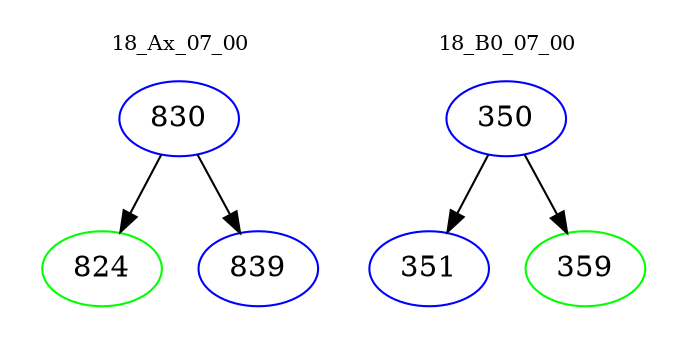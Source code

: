 digraph{
subgraph cluster_0 {
color = white
label = "18_Ax_07_00";
fontsize=10;
T0_830 [label="830", color="blue"]
T0_830 -> T0_824 [color="black"]
T0_824 [label="824", color="green"]
T0_830 -> T0_839 [color="black"]
T0_839 [label="839", color="blue"]
}
subgraph cluster_1 {
color = white
label = "18_B0_07_00";
fontsize=10;
T1_350 [label="350", color="blue"]
T1_350 -> T1_351 [color="black"]
T1_351 [label="351", color="blue"]
T1_350 -> T1_359 [color="black"]
T1_359 [label="359", color="green"]
}
}
